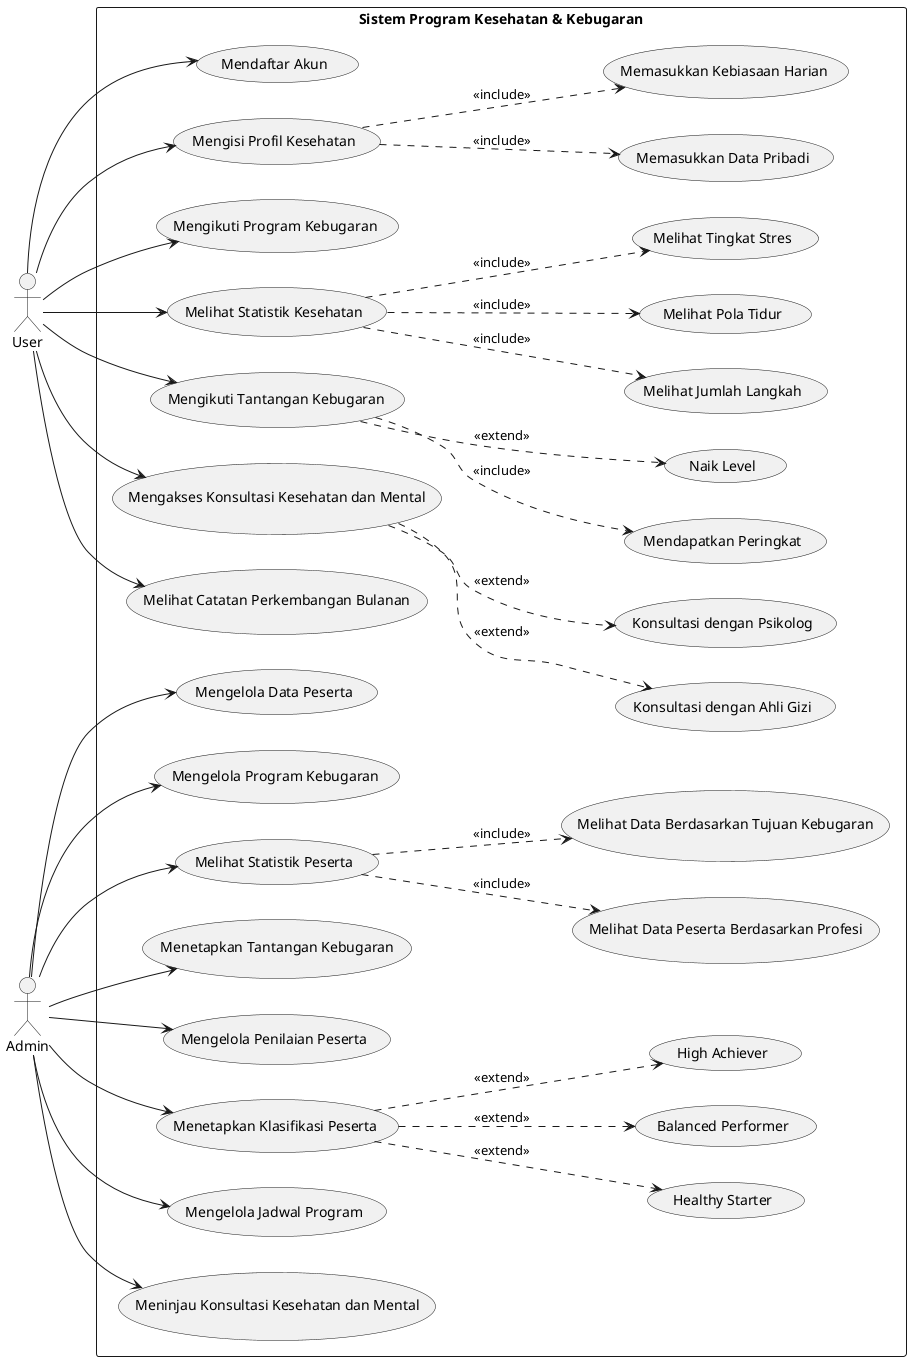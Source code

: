 @startuml usecase
left to right direction
actor "User" as User
actor "Admin" as Admin

rectangle "Sistem Program Kesehatan & Kebugaran" {

  ' Use Case Utama User
  User --> (Mendaftar Akun)
  User --> (Mengisi Profil Kesehatan) 

  (Mengisi Profil Kesehatan) ..> (Memasukkan Data Pribadi) : <<include>>
  (Mengisi Profil Kesehatan) ..> (Memasukkan Kebiasaan Harian) : <<include>>

  User --> (Mengikuti Program Kebugaran)
  User --> (Melihat Statistik Kesehatan)

  (Melihat Statistik Kesehatan) ..> (Melihat Jumlah Langkah) : <<include>>
  (Melihat Statistik Kesehatan) ..> (Melihat Pola Tidur) : <<include>>
  (Melihat Statistik Kesehatan) ..> (Melihat Tingkat Stres) : <<include>>

  User --> (Mengikuti Tantangan Kebugaran)
  (Mengikuti Tantangan Kebugaran) ..> (Mendapatkan Peringkat) : <<include>>
  (Mengikuti Tantangan Kebugaran) ..> (Naik Level) : <<extend>>

  User --> (Mengakses Konsultasi Kesehatan dan Mental)
  (Mengakses Konsultasi Kesehatan dan Mental) ..> (Konsultasi dengan Ahli Gizi) : <<extend>>
  (Mengakses Konsultasi Kesehatan dan Mental) ..> (Konsultasi dengan Psikolog) : <<extend>>

  User --> (Melihat Catatan Perkembangan Bulanan)

  ' Use Case Utama Admin
  Admin --> (Mengelola Data Peserta)
  Admin --> (Mengelola Program Kebugaran)
  Admin --> (Melihat Statistik Peserta)

  (Melihat Statistik Peserta) ..> (Melihat Data Peserta Berdasarkan Profesi) : <<include>>
  (Melihat Statistik Peserta) ..> (Melihat Data Berdasarkan Tujuan Kebugaran) : <<include>>

  Admin --> (Menetapkan Tantangan Kebugaran)
  Admin --> (Mengelola Penilaian Peserta)
  Admin --> (Menetapkan Klasifikasi Peserta)

  (Menetapkan Klasifikasi Peserta) ..> (Healthy Starter) : <<extend>>
  (Menetapkan Klasifikasi Peserta) ..> (Balanced Performer) : <<extend>>
  (Menetapkan Klasifikasi Peserta) ..> (High Achiever) : <<extend>>

  Admin --> (Mengelola Jadwal Program)
  Admin --> (Meninjau Konsultasi Kesehatan dan Mental)
}

@enduml
